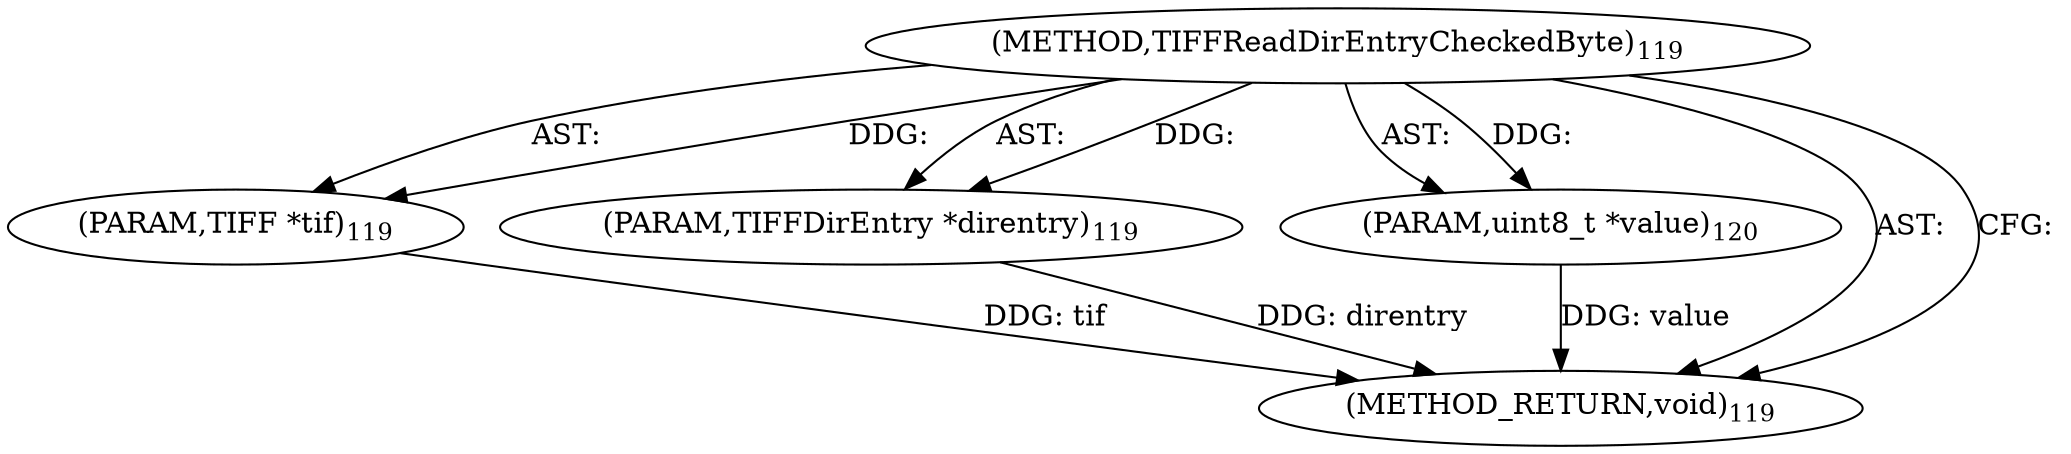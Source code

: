 digraph "TIFFReadDirEntryCheckedByte" {  
"78073" [label = <(METHOD,TIFFReadDirEntryCheckedByte)<SUB>119</SUB>> ]
"78074" [label = <(PARAM,TIFF *tif)<SUB>119</SUB>> ]
"78075" [label = <(PARAM,TIFFDirEntry *direntry)<SUB>119</SUB>> ]
"78076" [label = <(PARAM,uint8_t *value)<SUB>120</SUB>> ]
"78077" [label = <(METHOD_RETURN,void)<SUB>119</SUB>> ]
  "78073" -> "78074"  [ label = "AST: "] 
  "78073" -> "78075"  [ label = "AST: "] 
  "78073" -> "78076"  [ label = "AST: "] 
  "78073" -> "78077"  [ label = "AST: "] 
  "78073" -> "78077"  [ label = "CFG: "] 
  "78074" -> "78077"  [ label = "DDG: tif"] 
  "78075" -> "78077"  [ label = "DDG: direntry"] 
  "78076" -> "78077"  [ label = "DDG: value"] 
  "78073" -> "78074"  [ label = "DDG: "] 
  "78073" -> "78075"  [ label = "DDG: "] 
  "78073" -> "78076"  [ label = "DDG: "] 
}
